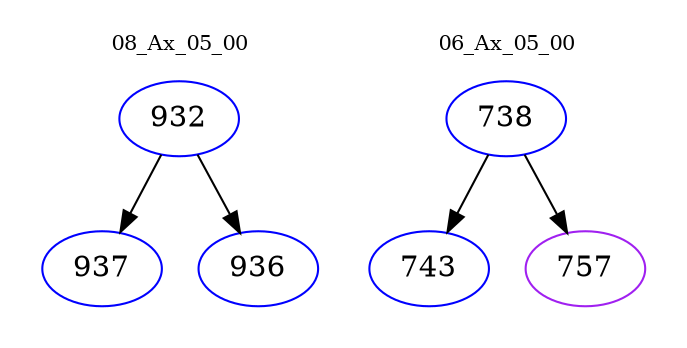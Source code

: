 digraph{
subgraph cluster_0 {
color = white
label = "08_Ax_05_00";
fontsize=10;
T0_932 [label="932", color="blue"]
T0_932 -> T0_937 [color="black"]
T0_937 [label="937", color="blue"]
T0_932 -> T0_936 [color="black"]
T0_936 [label="936", color="blue"]
}
subgraph cluster_1 {
color = white
label = "06_Ax_05_00";
fontsize=10;
T1_738 [label="738", color="blue"]
T1_738 -> T1_743 [color="black"]
T1_743 [label="743", color="blue"]
T1_738 -> T1_757 [color="black"]
T1_757 [label="757", color="purple"]
}
}
